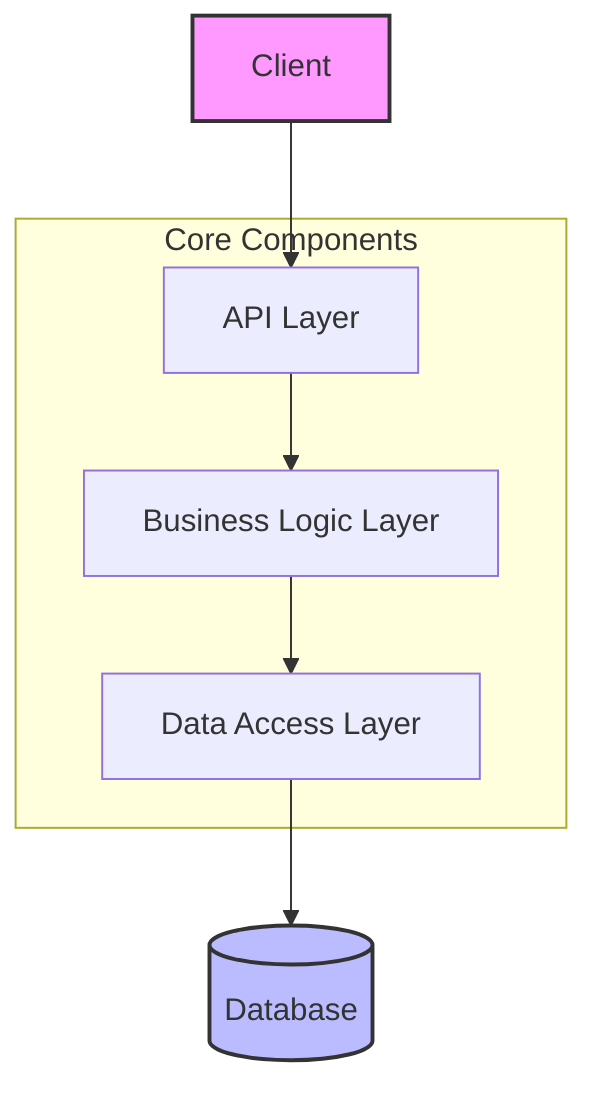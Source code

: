 graph TD
    A[Client] --> B[API Layer]
    B --> C[Business Logic Layer]
    C --> D[Data Access Layer]
    D --> E[(Database)]
    
    subgraph Core Components
    B
    C
    D
    end

    style A fill:#f9f,stroke:#333,stroke-width:2px
    style E fill:#bbf,stroke:#333,stroke-width:2px